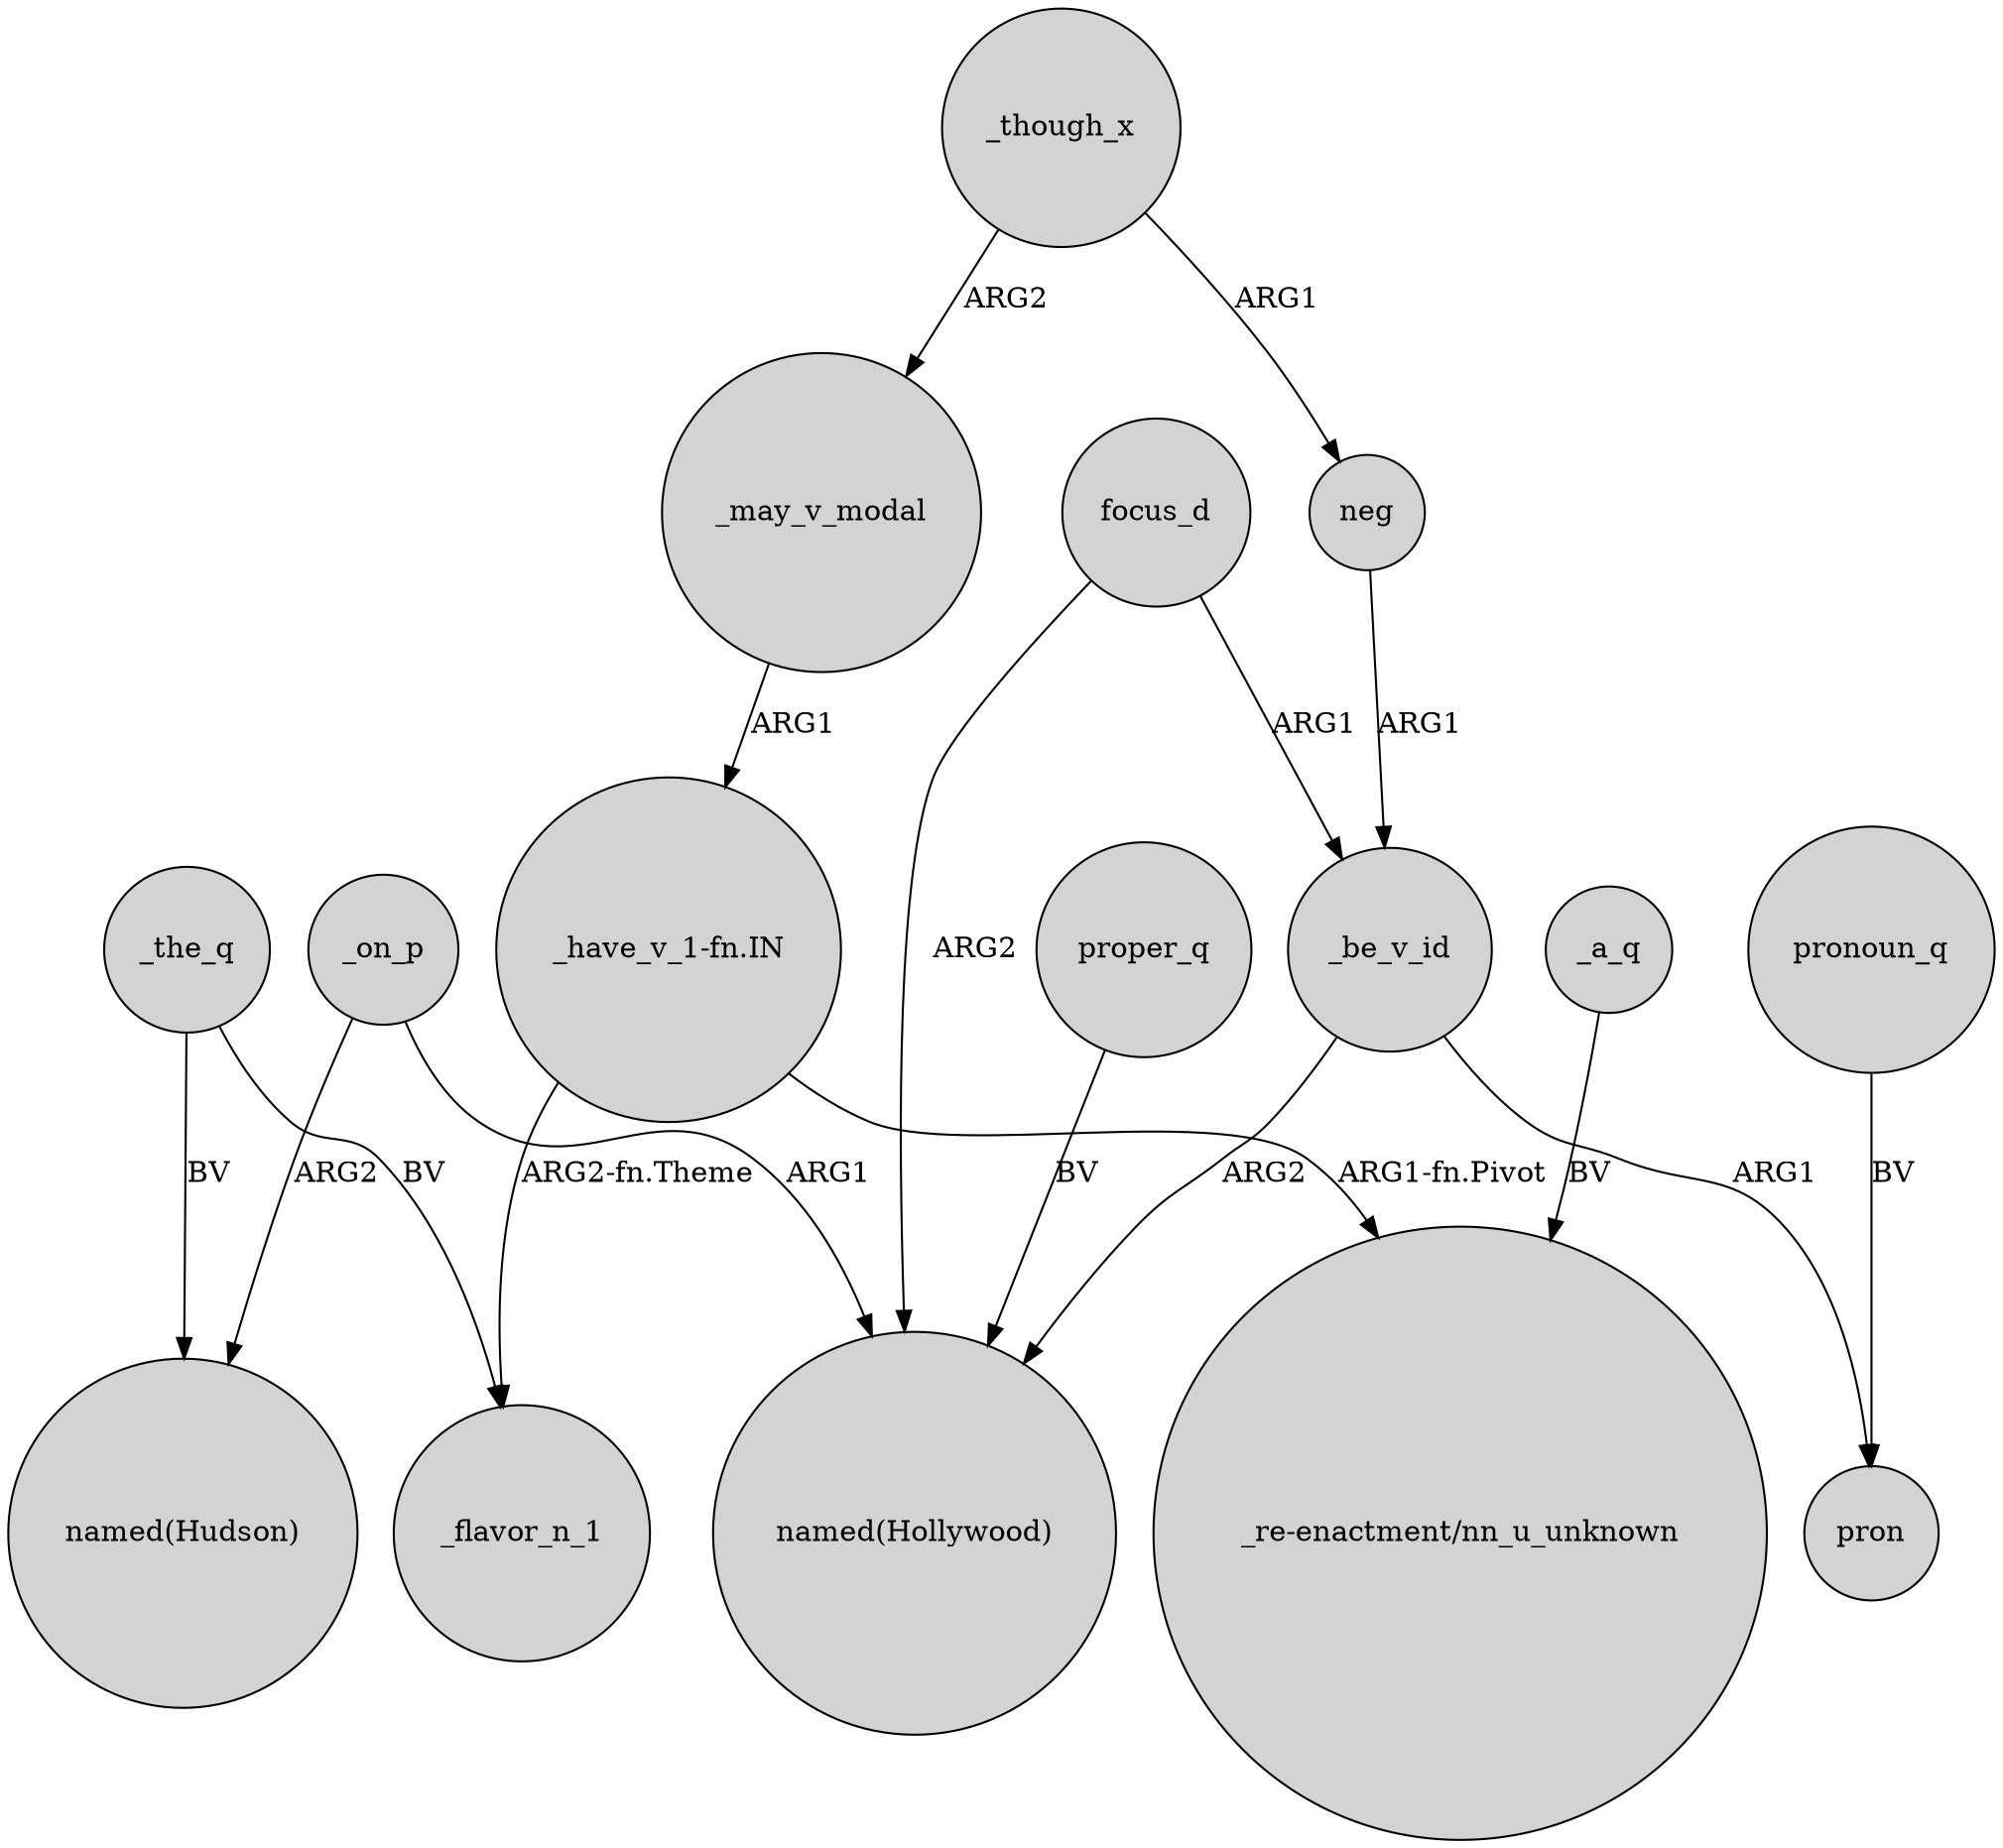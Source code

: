 digraph {
	node [shape=circle style=filled]
	_the_q -> "named(Hudson)" [label=BV]
	_may_v_modal -> "_have_v_1-fn.IN" [label=ARG1]
	neg -> _be_v_id [label=ARG1]
	focus_d -> _be_v_id [label=ARG1]
	_though_x -> neg [label=ARG1]
	focus_d -> "named(Hollywood)" [label=ARG2]
	proper_q -> "named(Hollywood)" [label=BV]
	pronoun_q -> pron [label=BV]
	_on_p -> "named(Hudson)" [label=ARG2]
	_be_v_id -> "named(Hollywood)" [label=ARG2]
	"_have_v_1-fn.IN" -> _flavor_n_1 [label="ARG2-fn.Theme"]
	_be_v_id -> pron [label=ARG1]
	_though_x -> _may_v_modal [label=ARG2]
	_a_q -> "_re-enactment/nn_u_unknown" [label=BV]
	"_have_v_1-fn.IN" -> "_re-enactment/nn_u_unknown" [label="ARG1-fn.Pivot"]
	_the_q -> _flavor_n_1 [label=BV]
	_on_p -> "named(Hollywood)" [label=ARG1]
}
